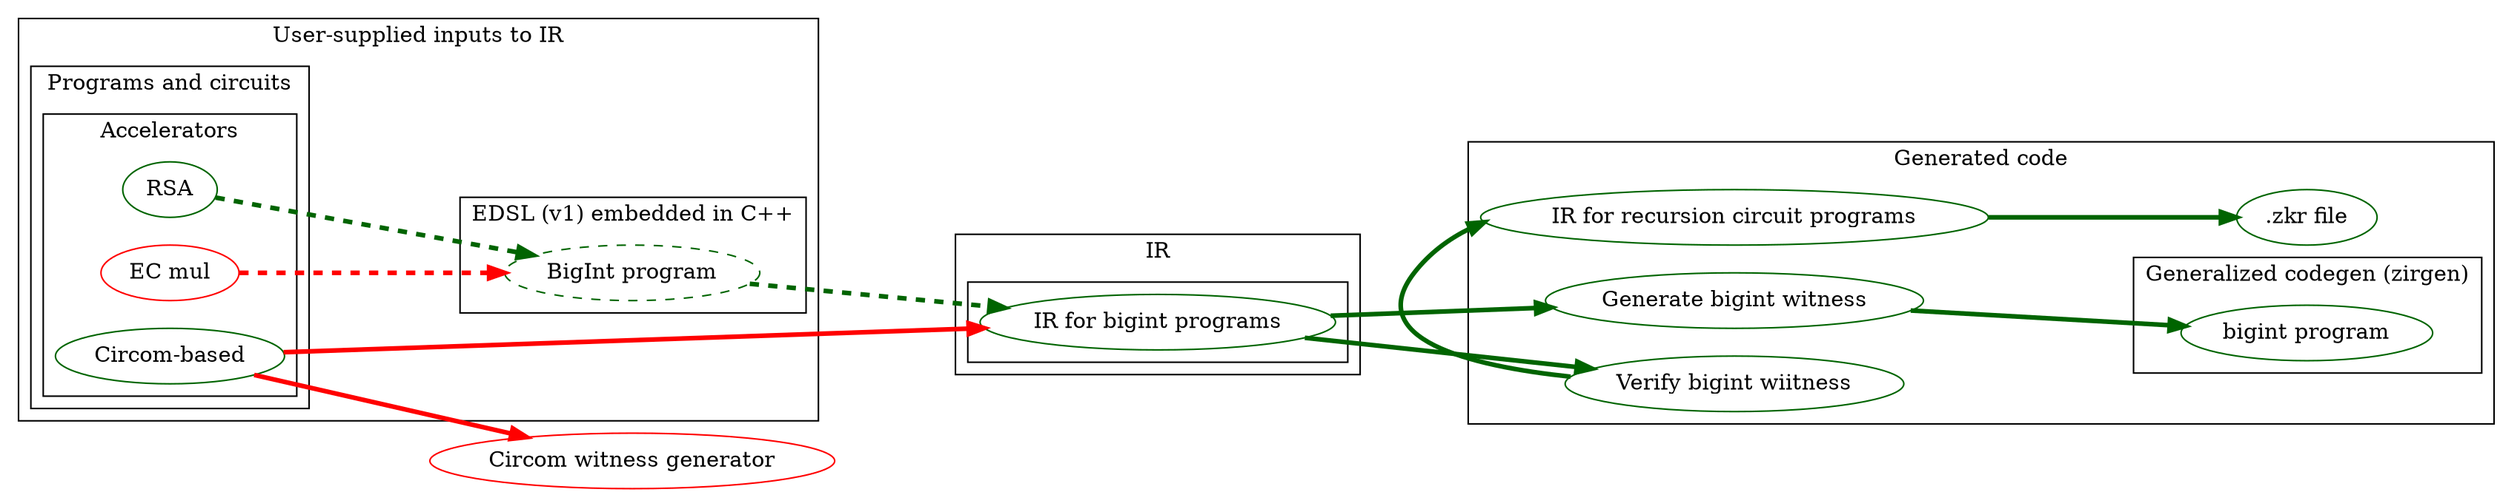 // Graphviz (with "dot" layout) graph of approximate compiler
// infrastructure as of Aug 2024.
//
// Key:
//   green: exists,
//   red: doesn't exist, but we might want it to
//   dashed line:

digraph zirgen {
    rankdir="LR"
    node [color="darkgreen"]
    edge [color="darkgreen"]
    edge [penwidth=3]
    compound=true
    layout="dot"
    ranksep=1.3
    penwidth=1
    subgraph cluster_user_input {
        label="User-supplied inputs to IR"
        subgraph cluster_prog_and_circuits {
            label="Programs and circuits"


            subgraph cluster_accel {
                label="Accelerators"
                accel_rsa [label="RSA"]
                accel_ecdsa [color="red", label="EC mul"]
                accel_circom [label="Circom-based"]
            }
        }
        subgraph cluster_edsl {
	    label="EDSL (v1) embedded in C++"
            edsl_bigint [label="BigInt program", style="dashed"]
        }

    }

    subgraph cluster_ir {
        label="IR"
        subgraph cluster_ir_variants {
            label=""
            rank="same"
            bigint_ir [label="IR for bigint programs"]
            recursion_ir [label="IR for recursion circuit programs"]
        }
        subgraph cluster_transforms {
            label="Transforms"
            transform_bigint_witness [label="Generate bigint witness"]
            transform_bigint_zkr [label="Verify bigint wiitness"]
        }

        edsl_bigint -> bigint_ir [style="dashed"]
        bigint_ir -> transform_bigint_zkr

        bigint_ir ->  transform_bigint_witness


        accel_rsa->edsl_bigint [style="dashed"]
        accel_circom->bigint_ir [color="red"]
        {accel_ecdsa}->edsl_bigint [color="red", style="dashed"]
    }

    circom_witness [label="Circom witness generator", color="red"]
    accel_circom -> circom_witness [color="red"]
    subgraph cluster_codegen {
        label="Generated code"
        subgraph cluster_codegen_v2 {
            label="Generalized codegen (zirgen)"
            codegen_bigint_v2 [label="bigint program"]
        }
        codegen_zkr [label=".zkr file"]
        transform_bigint_witness -> codegen_bigint_v2
        transform_bigint_zkr -> recursion_ir [constraint=false]
        recursion_ir -> codegen_zkr
    }
}
